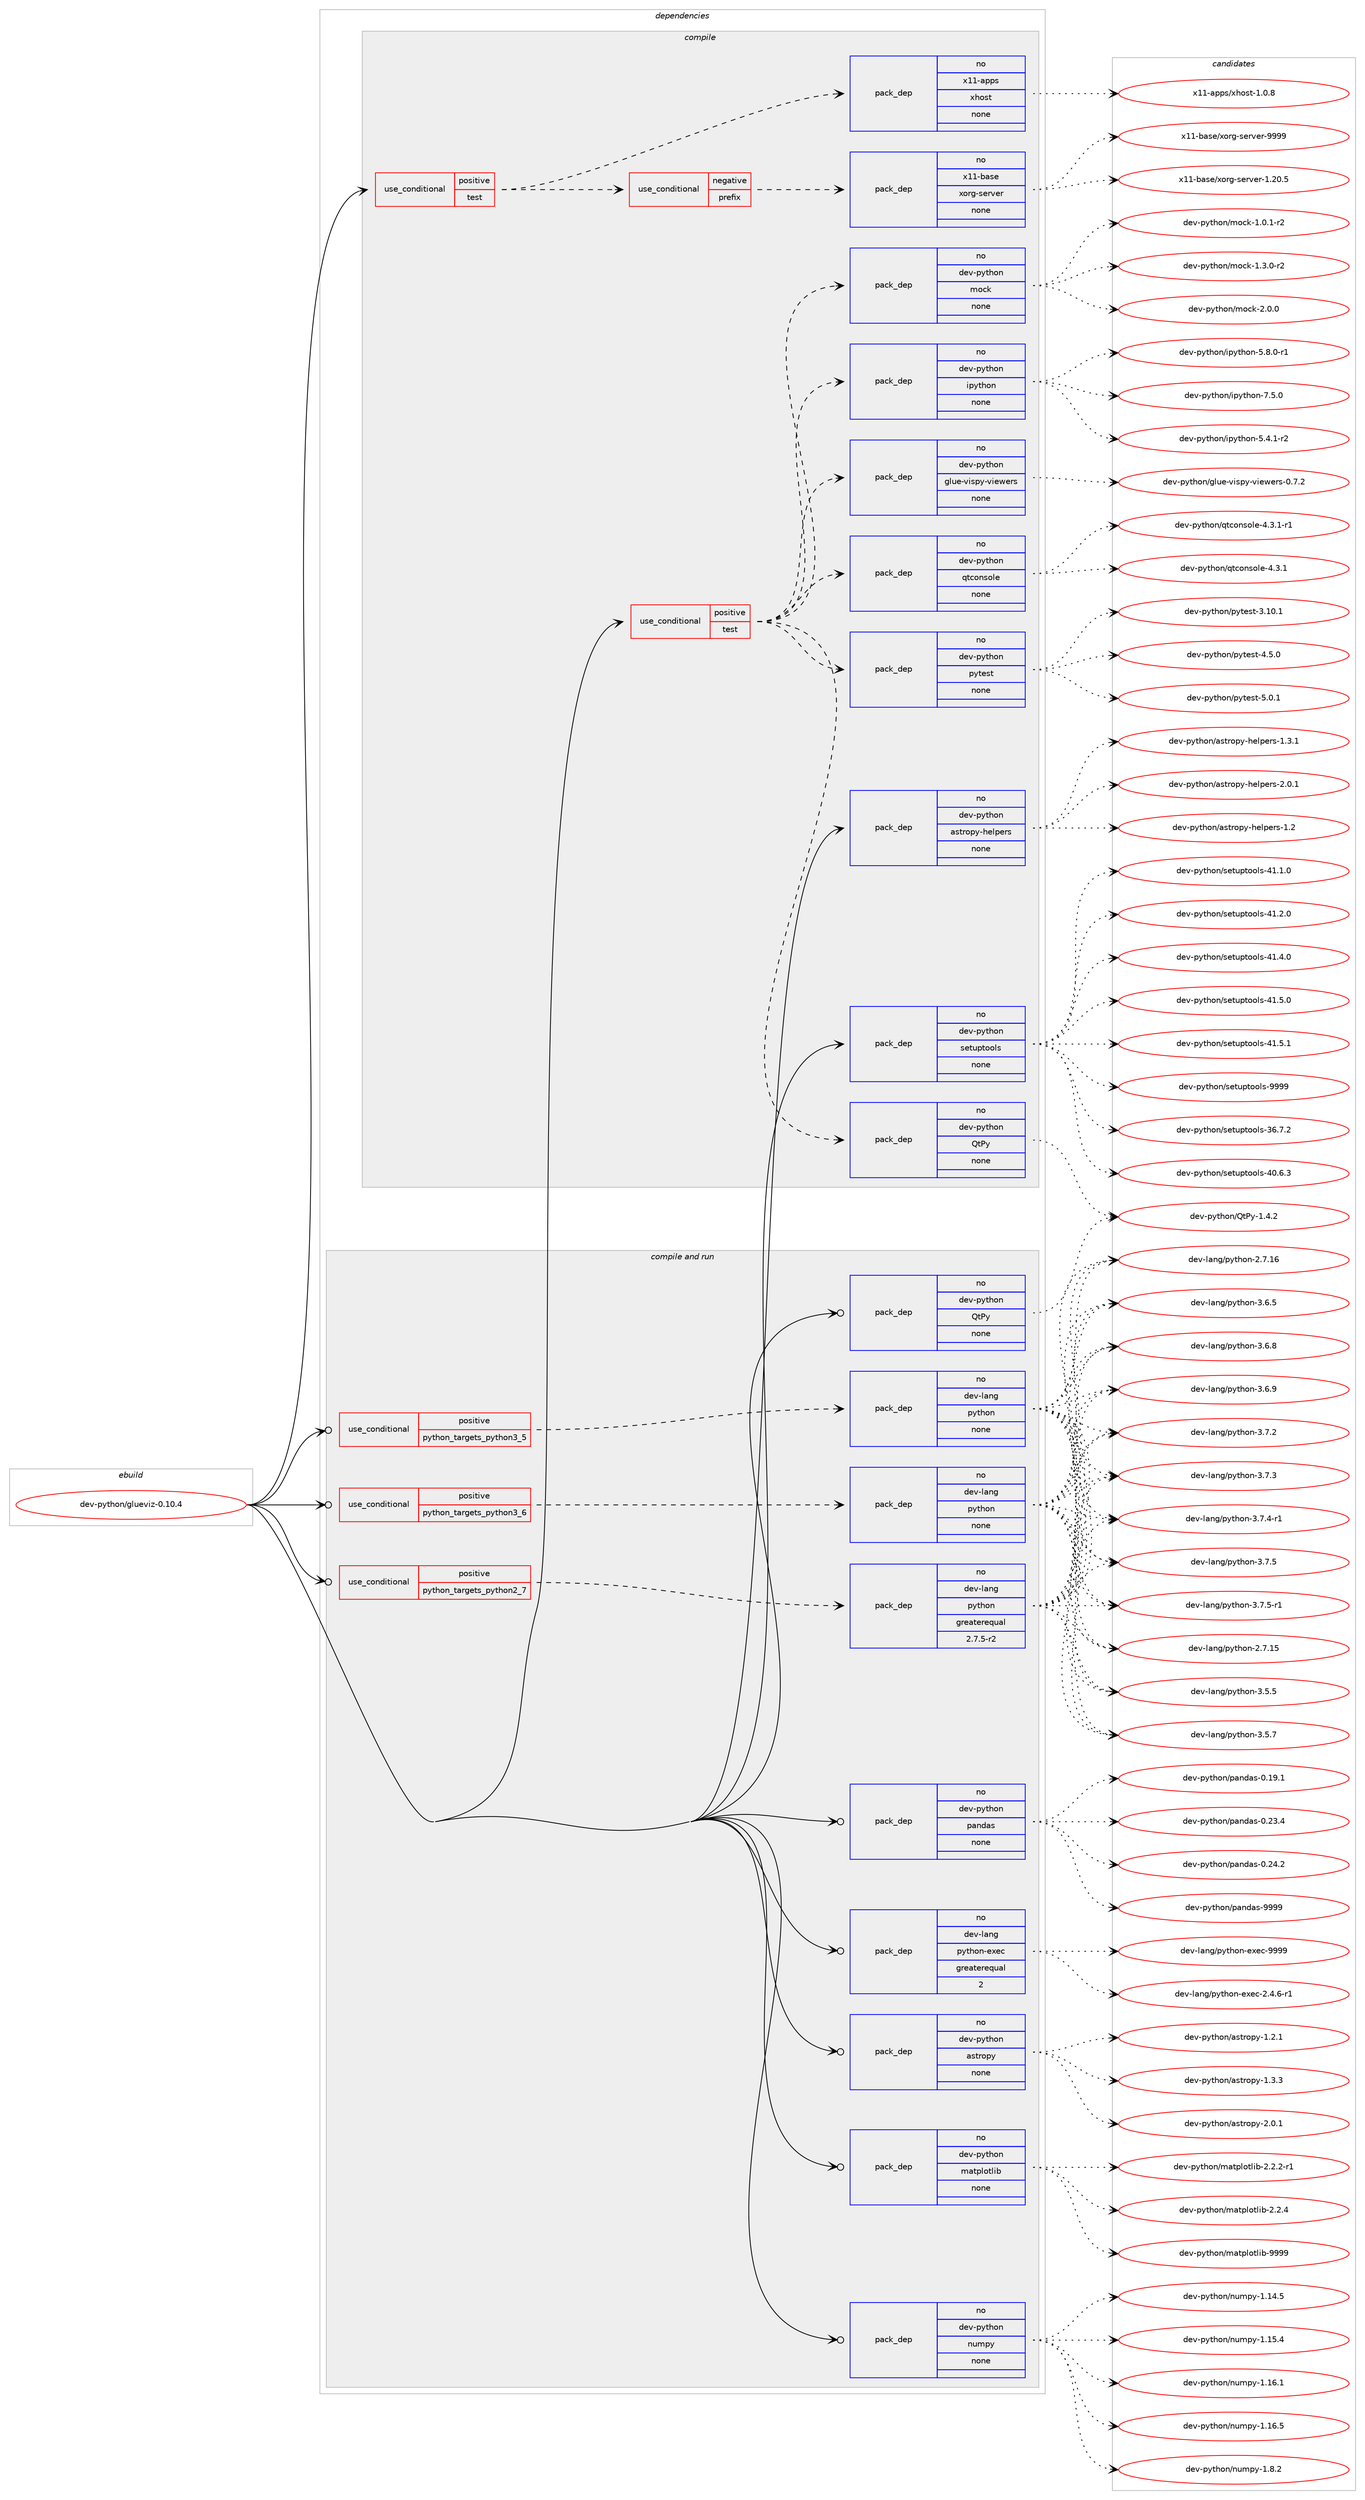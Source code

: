 digraph prolog {

# *************
# Graph options
# *************

newrank=true;
concentrate=true;
compound=true;
graph [rankdir=LR,fontname=Helvetica,fontsize=10,ranksep=1.5];#, ranksep=2.5, nodesep=0.2];
edge  [arrowhead=vee];
node  [fontname=Helvetica,fontsize=10];

# **********
# The ebuild
# **********

subgraph cluster_leftcol {
color=gray;
rank=same;
label=<<i>ebuild</i>>;
id [label="dev-python/glueviz-0.10.4", color=red, width=4, href="../dev-python/glueviz-0.10.4.svg"];
}

# ****************
# The dependencies
# ****************

subgraph cluster_midcol {
color=gray;
label=<<i>dependencies</i>>;
subgraph cluster_compile {
fillcolor="#eeeeee";
style=filled;
label=<<i>compile</i>>;
subgraph cond140075 {
dependency606876 [label=<<TABLE BORDER="0" CELLBORDER="1" CELLSPACING="0" CELLPADDING="4"><TR><TD ROWSPAN="3" CELLPADDING="10">use_conditional</TD></TR><TR><TD>positive</TD></TR><TR><TD>test</TD></TR></TABLE>>, shape=none, color=red];
subgraph cond140076 {
dependency606877 [label=<<TABLE BORDER="0" CELLBORDER="1" CELLSPACING="0" CELLPADDING="4"><TR><TD ROWSPAN="3" CELLPADDING="10">use_conditional</TD></TR><TR><TD>negative</TD></TR><TR><TD>prefix</TD></TR></TABLE>>, shape=none, color=red];
subgraph pack455004 {
dependency606878 [label=<<TABLE BORDER="0" CELLBORDER="1" CELLSPACING="0" CELLPADDING="4" WIDTH="220"><TR><TD ROWSPAN="6" CELLPADDING="30">pack_dep</TD></TR><TR><TD WIDTH="110">no</TD></TR><TR><TD>x11-base</TD></TR><TR><TD>xorg-server</TD></TR><TR><TD>none</TD></TR><TR><TD></TD></TR></TABLE>>, shape=none, color=blue];
}
dependency606877:e -> dependency606878:w [weight=20,style="dashed",arrowhead="vee"];
}
dependency606876:e -> dependency606877:w [weight=20,style="dashed",arrowhead="vee"];
subgraph pack455005 {
dependency606879 [label=<<TABLE BORDER="0" CELLBORDER="1" CELLSPACING="0" CELLPADDING="4" WIDTH="220"><TR><TD ROWSPAN="6" CELLPADDING="30">pack_dep</TD></TR><TR><TD WIDTH="110">no</TD></TR><TR><TD>x11-apps</TD></TR><TR><TD>xhost</TD></TR><TR><TD>none</TD></TR><TR><TD></TD></TR></TABLE>>, shape=none, color=blue];
}
dependency606876:e -> dependency606879:w [weight=20,style="dashed",arrowhead="vee"];
}
id:e -> dependency606876:w [weight=20,style="solid",arrowhead="vee"];
subgraph cond140077 {
dependency606880 [label=<<TABLE BORDER="0" CELLBORDER="1" CELLSPACING="0" CELLPADDING="4"><TR><TD ROWSPAN="3" CELLPADDING="10">use_conditional</TD></TR><TR><TD>positive</TD></TR><TR><TD>test</TD></TR></TABLE>>, shape=none, color=red];
subgraph pack455006 {
dependency606881 [label=<<TABLE BORDER="0" CELLBORDER="1" CELLSPACING="0" CELLPADDING="4" WIDTH="220"><TR><TD ROWSPAN="6" CELLPADDING="30">pack_dep</TD></TR><TR><TD WIDTH="110">no</TD></TR><TR><TD>dev-python</TD></TR><TR><TD>glue-vispy-viewers</TD></TR><TR><TD>none</TD></TR><TR><TD></TD></TR></TABLE>>, shape=none, color=blue];
}
dependency606880:e -> dependency606881:w [weight=20,style="dashed",arrowhead="vee"];
subgraph pack455007 {
dependency606882 [label=<<TABLE BORDER="0" CELLBORDER="1" CELLSPACING="0" CELLPADDING="4" WIDTH="220"><TR><TD ROWSPAN="6" CELLPADDING="30">pack_dep</TD></TR><TR><TD WIDTH="110">no</TD></TR><TR><TD>dev-python</TD></TR><TR><TD>ipython</TD></TR><TR><TD>none</TD></TR><TR><TD></TD></TR></TABLE>>, shape=none, color=blue];
}
dependency606880:e -> dependency606882:w [weight=20,style="dashed",arrowhead="vee"];
subgraph pack455008 {
dependency606883 [label=<<TABLE BORDER="0" CELLBORDER="1" CELLSPACING="0" CELLPADDING="4" WIDTH="220"><TR><TD ROWSPAN="6" CELLPADDING="30">pack_dep</TD></TR><TR><TD WIDTH="110">no</TD></TR><TR><TD>dev-python</TD></TR><TR><TD>mock</TD></TR><TR><TD>none</TD></TR><TR><TD></TD></TR></TABLE>>, shape=none, color=blue];
}
dependency606880:e -> dependency606883:w [weight=20,style="dashed",arrowhead="vee"];
subgraph pack455009 {
dependency606884 [label=<<TABLE BORDER="0" CELLBORDER="1" CELLSPACING="0" CELLPADDING="4" WIDTH="220"><TR><TD ROWSPAN="6" CELLPADDING="30">pack_dep</TD></TR><TR><TD WIDTH="110">no</TD></TR><TR><TD>dev-python</TD></TR><TR><TD>pytest</TD></TR><TR><TD>none</TD></TR><TR><TD></TD></TR></TABLE>>, shape=none, color=blue];
}
dependency606880:e -> dependency606884:w [weight=20,style="dashed",arrowhead="vee"];
subgraph pack455010 {
dependency606885 [label=<<TABLE BORDER="0" CELLBORDER="1" CELLSPACING="0" CELLPADDING="4" WIDTH="220"><TR><TD ROWSPAN="6" CELLPADDING="30">pack_dep</TD></TR><TR><TD WIDTH="110">no</TD></TR><TR><TD>dev-python</TD></TR><TR><TD>qtconsole</TD></TR><TR><TD>none</TD></TR><TR><TD></TD></TR></TABLE>>, shape=none, color=blue];
}
dependency606880:e -> dependency606885:w [weight=20,style="dashed",arrowhead="vee"];
subgraph pack455011 {
dependency606886 [label=<<TABLE BORDER="0" CELLBORDER="1" CELLSPACING="0" CELLPADDING="4" WIDTH="220"><TR><TD ROWSPAN="6" CELLPADDING="30">pack_dep</TD></TR><TR><TD WIDTH="110">no</TD></TR><TR><TD>dev-python</TD></TR><TR><TD>QtPy</TD></TR><TR><TD>none</TD></TR><TR><TD></TD></TR></TABLE>>, shape=none, color=blue];
}
dependency606880:e -> dependency606886:w [weight=20,style="dashed",arrowhead="vee"];
}
id:e -> dependency606880:w [weight=20,style="solid",arrowhead="vee"];
subgraph pack455012 {
dependency606887 [label=<<TABLE BORDER="0" CELLBORDER="1" CELLSPACING="0" CELLPADDING="4" WIDTH="220"><TR><TD ROWSPAN="6" CELLPADDING="30">pack_dep</TD></TR><TR><TD WIDTH="110">no</TD></TR><TR><TD>dev-python</TD></TR><TR><TD>astropy-helpers</TD></TR><TR><TD>none</TD></TR><TR><TD></TD></TR></TABLE>>, shape=none, color=blue];
}
id:e -> dependency606887:w [weight=20,style="solid",arrowhead="vee"];
subgraph pack455013 {
dependency606888 [label=<<TABLE BORDER="0" CELLBORDER="1" CELLSPACING="0" CELLPADDING="4" WIDTH="220"><TR><TD ROWSPAN="6" CELLPADDING="30">pack_dep</TD></TR><TR><TD WIDTH="110">no</TD></TR><TR><TD>dev-python</TD></TR><TR><TD>setuptools</TD></TR><TR><TD>none</TD></TR><TR><TD></TD></TR></TABLE>>, shape=none, color=blue];
}
id:e -> dependency606888:w [weight=20,style="solid",arrowhead="vee"];
}
subgraph cluster_compileandrun {
fillcolor="#eeeeee";
style=filled;
label=<<i>compile and run</i>>;
subgraph cond140078 {
dependency606889 [label=<<TABLE BORDER="0" CELLBORDER="1" CELLSPACING="0" CELLPADDING="4"><TR><TD ROWSPAN="3" CELLPADDING="10">use_conditional</TD></TR><TR><TD>positive</TD></TR><TR><TD>python_targets_python2_7</TD></TR></TABLE>>, shape=none, color=red];
subgraph pack455014 {
dependency606890 [label=<<TABLE BORDER="0" CELLBORDER="1" CELLSPACING="0" CELLPADDING="4" WIDTH="220"><TR><TD ROWSPAN="6" CELLPADDING="30">pack_dep</TD></TR><TR><TD WIDTH="110">no</TD></TR><TR><TD>dev-lang</TD></TR><TR><TD>python</TD></TR><TR><TD>greaterequal</TD></TR><TR><TD>2.7.5-r2</TD></TR></TABLE>>, shape=none, color=blue];
}
dependency606889:e -> dependency606890:w [weight=20,style="dashed",arrowhead="vee"];
}
id:e -> dependency606889:w [weight=20,style="solid",arrowhead="odotvee"];
subgraph cond140079 {
dependency606891 [label=<<TABLE BORDER="0" CELLBORDER="1" CELLSPACING="0" CELLPADDING="4"><TR><TD ROWSPAN="3" CELLPADDING="10">use_conditional</TD></TR><TR><TD>positive</TD></TR><TR><TD>python_targets_python3_5</TD></TR></TABLE>>, shape=none, color=red];
subgraph pack455015 {
dependency606892 [label=<<TABLE BORDER="0" CELLBORDER="1" CELLSPACING="0" CELLPADDING="4" WIDTH="220"><TR><TD ROWSPAN="6" CELLPADDING="30">pack_dep</TD></TR><TR><TD WIDTH="110">no</TD></TR><TR><TD>dev-lang</TD></TR><TR><TD>python</TD></TR><TR><TD>none</TD></TR><TR><TD></TD></TR></TABLE>>, shape=none, color=blue];
}
dependency606891:e -> dependency606892:w [weight=20,style="dashed",arrowhead="vee"];
}
id:e -> dependency606891:w [weight=20,style="solid",arrowhead="odotvee"];
subgraph cond140080 {
dependency606893 [label=<<TABLE BORDER="0" CELLBORDER="1" CELLSPACING="0" CELLPADDING="4"><TR><TD ROWSPAN="3" CELLPADDING="10">use_conditional</TD></TR><TR><TD>positive</TD></TR><TR><TD>python_targets_python3_6</TD></TR></TABLE>>, shape=none, color=red];
subgraph pack455016 {
dependency606894 [label=<<TABLE BORDER="0" CELLBORDER="1" CELLSPACING="0" CELLPADDING="4" WIDTH="220"><TR><TD ROWSPAN="6" CELLPADDING="30">pack_dep</TD></TR><TR><TD WIDTH="110">no</TD></TR><TR><TD>dev-lang</TD></TR><TR><TD>python</TD></TR><TR><TD>none</TD></TR><TR><TD></TD></TR></TABLE>>, shape=none, color=blue];
}
dependency606893:e -> dependency606894:w [weight=20,style="dashed",arrowhead="vee"];
}
id:e -> dependency606893:w [weight=20,style="solid",arrowhead="odotvee"];
subgraph pack455017 {
dependency606895 [label=<<TABLE BORDER="0" CELLBORDER="1" CELLSPACING="0" CELLPADDING="4" WIDTH="220"><TR><TD ROWSPAN="6" CELLPADDING="30">pack_dep</TD></TR><TR><TD WIDTH="110">no</TD></TR><TR><TD>dev-lang</TD></TR><TR><TD>python-exec</TD></TR><TR><TD>greaterequal</TD></TR><TR><TD>2</TD></TR></TABLE>>, shape=none, color=blue];
}
id:e -> dependency606895:w [weight=20,style="solid",arrowhead="odotvee"];
subgraph pack455018 {
dependency606896 [label=<<TABLE BORDER="0" CELLBORDER="1" CELLSPACING="0" CELLPADDING="4" WIDTH="220"><TR><TD ROWSPAN="6" CELLPADDING="30">pack_dep</TD></TR><TR><TD WIDTH="110">no</TD></TR><TR><TD>dev-python</TD></TR><TR><TD>QtPy</TD></TR><TR><TD>none</TD></TR><TR><TD></TD></TR></TABLE>>, shape=none, color=blue];
}
id:e -> dependency606896:w [weight=20,style="solid",arrowhead="odotvee"];
subgraph pack455019 {
dependency606897 [label=<<TABLE BORDER="0" CELLBORDER="1" CELLSPACING="0" CELLPADDING="4" WIDTH="220"><TR><TD ROWSPAN="6" CELLPADDING="30">pack_dep</TD></TR><TR><TD WIDTH="110">no</TD></TR><TR><TD>dev-python</TD></TR><TR><TD>astropy</TD></TR><TR><TD>none</TD></TR><TR><TD></TD></TR></TABLE>>, shape=none, color=blue];
}
id:e -> dependency606897:w [weight=20,style="solid",arrowhead="odotvee"];
subgraph pack455020 {
dependency606898 [label=<<TABLE BORDER="0" CELLBORDER="1" CELLSPACING="0" CELLPADDING="4" WIDTH="220"><TR><TD ROWSPAN="6" CELLPADDING="30">pack_dep</TD></TR><TR><TD WIDTH="110">no</TD></TR><TR><TD>dev-python</TD></TR><TR><TD>matplotlib</TD></TR><TR><TD>none</TD></TR><TR><TD></TD></TR></TABLE>>, shape=none, color=blue];
}
id:e -> dependency606898:w [weight=20,style="solid",arrowhead="odotvee"];
subgraph pack455021 {
dependency606899 [label=<<TABLE BORDER="0" CELLBORDER="1" CELLSPACING="0" CELLPADDING="4" WIDTH="220"><TR><TD ROWSPAN="6" CELLPADDING="30">pack_dep</TD></TR><TR><TD WIDTH="110">no</TD></TR><TR><TD>dev-python</TD></TR><TR><TD>numpy</TD></TR><TR><TD>none</TD></TR><TR><TD></TD></TR></TABLE>>, shape=none, color=blue];
}
id:e -> dependency606899:w [weight=20,style="solid",arrowhead="odotvee"];
subgraph pack455022 {
dependency606900 [label=<<TABLE BORDER="0" CELLBORDER="1" CELLSPACING="0" CELLPADDING="4" WIDTH="220"><TR><TD ROWSPAN="6" CELLPADDING="30">pack_dep</TD></TR><TR><TD WIDTH="110">no</TD></TR><TR><TD>dev-python</TD></TR><TR><TD>pandas</TD></TR><TR><TD>none</TD></TR><TR><TD></TD></TR></TABLE>>, shape=none, color=blue];
}
id:e -> dependency606900:w [weight=20,style="solid",arrowhead="odotvee"];
}
subgraph cluster_run {
fillcolor="#eeeeee";
style=filled;
label=<<i>run</i>>;
}
}

# **************
# The candidates
# **************

subgraph cluster_choices {
rank=same;
color=gray;
label=<<i>candidates</i>>;

subgraph choice455004 {
color=black;
nodesep=1;
choice1204949459897115101471201111141034511510111411810111445494650484653 [label="x11-base/xorg-server-1.20.5", color=red, width=4,href="../x11-base/xorg-server-1.20.5.svg"];
choice120494945989711510147120111114103451151011141181011144557575757 [label="x11-base/xorg-server-9999", color=red, width=4,href="../x11-base/xorg-server-9999.svg"];
dependency606878:e -> choice1204949459897115101471201111141034511510111411810111445494650484653:w [style=dotted,weight="100"];
dependency606878:e -> choice120494945989711510147120111114103451151011141181011144557575757:w [style=dotted,weight="100"];
}
subgraph choice455005 {
color=black;
nodesep=1;
choice1204949459711211211547120104111115116454946484656 [label="x11-apps/xhost-1.0.8", color=red, width=4,href="../x11-apps/xhost-1.0.8.svg"];
dependency606879:e -> choice1204949459711211211547120104111115116454946484656:w [style=dotted,weight="100"];
}
subgraph choice455006 {
color=black;
nodesep=1;
choice10010111845112121116104111110471031081171014511810511511212145118105101119101114115454846554650 [label="dev-python/glue-vispy-viewers-0.7.2", color=red, width=4,href="../dev-python/glue-vispy-viewers-0.7.2.svg"];
dependency606881:e -> choice10010111845112121116104111110471031081171014511810511511212145118105101119101114115454846554650:w [style=dotted,weight="100"];
}
subgraph choice455007 {
color=black;
nodesep=1;
choice10010111845112121116104111110471051121211161041111104553465246494511450 [label="dev-python/ipython-5.4.1-r2", color=red, width=4,href="../dev-python/ipython-5.4.1-r2.svg"];
choice10010111845112121116104111110471051121211161041111104553465646484511449 [label="dev-python/ipython-5.8.0-r1", color=red, width=4,href="../dev-python/ipython-5.8.0-r1.svg"];
choice1001011184511212111610411111047105112121116104111110455546534648 [label="dev-python/ipython-7.5.0", color=red, width=4,href="../dev-python/ipython-7.5.0.svg"];
dependency606882:e -> choice10010111845112121116104111110471051121211161041111104553465246494511450:w [style=dotted,weight="100"];
dependency606882:e -> choice10010111845112121116104111110471051121211161041111104553465646484511449:w [style=dotted,weight="100"];
dependency606882:e -> choice1001011184511212111610411111047105112121116104111110455546534648:w [style=dotted,weight="100"];
}
subgraph choice455008 {
color=black;
nodesep=1;
choice1001011184511212111610411111047109111991074549464846494511450 [label="dev-python/mock-1.0.1-r2", color=red, width=4,href="../dev-python/mock-1.0.1-r2.svg"];
choice1001011184511212111610411111047109111991074549465146484511450 [label="dev-python/mock-1.3.0-r2", color=red, width=4,href="../dev-python/mock-1.3.0-r2.svg"];
choice100101118451121211161041111104710911199107455046484648 [label="dev-python/mock-2.0.0", color=red, width=4,href="../dev-python/mock-2.0.0.svg"];
dependency606883:e -> choice1001011184511212111610411111047109111991074549464846494511450:w [style=dotted,weight="100"];
dependency606883:e -> choice1001011184511212111610411111047109111991074549465146484511450:w [style=dotted,weight="100"];
dependency606883:e -> choice100101118451121211161041111104710911199107455046484648:w [style=dotted,weight="100"];
}
subgraph choice455009 {
color=black;
nodesep=1;
choice100101118451121211161041111104711212111610111511645514649484649 [label="dev-python/pytest-3.10.1", color=red, width=4,href="../dev-python/pytest-3.10.1.svg"];
choice1001011184511212111610411111047112121116101115116455246534648 [label="dev-python/pytest-4.5.0", color=red, width=4,href="../dev-python/pytest-4.5.0.svg"];
choice1001011184511212111610411111047112121116101115116455346484649 [label="dev-python/pytest-5.0.1", color=red, width=4,href="../dev-python/pytest-5.0.1.svg"];
dependency606884:e -> choice100101118451121211161041111104711212111610111511645514649484649:w [style=dotted,weight="100"];
dependency606884:e -> choice1001011184511212111610411111047112121116101115116455246534648:w [style=dotted,weight="100"];
dependency606884:e -> choice1001011184511212111610411111047112121116101115116455346484649:w [style=dotted,weight="100"];
}
subgraph choice455010 {
color=black;
nodesep=1;
choice100101118451121211161041111104711311699111110115111108101455246514649 [label="dev-python/qtconsole-4.3.1", color=red, width=4,href="../dev-python/qtconsole-4.3.1.svg"];
choice1001011184511212111610411111047113116991111101151111081014552465146494511449 [label="dev-python/qtconsole-4.3.1-r1", color=red, width=4,href="../dev-python/qtconsole-4.3.1-r1.svg"];
dependency606885:e -> choice100101118451121211161041111104711311699111110115111108101455246514649:w [style=dotted,weight="100"];
dependency606885:e -> choice1001011184511212111610411111047113116991111101151111081014552465146494511449:w [style=dotted,weight="100"];
}
subgraph choice455011 {
color=black;
nodesep=1;
choice10010111845112121116104111110478111680121454946524650 [label="dev-python/QtPy-1.4.2", color=red, width=4,href="../dev-python/QtPy-1.4.2.svg"];
dependency606886:e -> choice10010111845112121116104111110478111680121454946524650:w [style=dotted,weight="100"];
}
subgraph choice455012 {
color=black;
nodesep=1;
choice1001011184511212111610411111047971151161141111121214510410110811210111411545494650 [label="dev-python/astropy-helpers-1.2", color=red, width=4,href="../dev-python/astropy-helpers-1.2.svg"];
choice10010111845112121116104111110479711511611411111212145104101108112101114115454946514649 [label="dev-python/astropy-helpers-1.3.1", color=red, width=4,href="../dev-python/astropy-helpers-1.3.1.svg"];
choice10010111845112121116104111110479711511611411111212145104101108112101114115455046484649 [label="dev-python/astropy-helpers-2.0.1", color=red, width=4,href="../dev-python/astropy-helpers-2.0.1.svg"];
dependency606887:e -> choice1001011184511212111610411111047971151161141111121214510410110811210111411545494650:w [style=dotted,weight="100"];
dependency606887:e -> choice10010111845112121116104111110479711511611411111212145104101108112101114115454946514649:w [style=dotted,weight="100"];
dependency606887:e -> choice10010111845112121116104111110479711511611411111212145104101108112101114115455046484649:w [style=dotted,weight="100"];
}
subgraph choice455013 {
color=black;
nodesep=1;
choice100101118451121211161041111104711510111611711211611111110811545515446554650 [label="dev-python/setuptools-36.7.2", color=red, width=4,href="../dev-python/setuptools-36.7.2.svg"];
choice100101118451121211161041111104711510111611711211611111110811545524846544651 [label="dev-python/setuptools-40.6.3", color=red, width=4,href="../dev-python/setuptools-40.6.3.svg"];
choice100101118451121211161041111104711510111611711211611111110811545524946494648 [label="dev-python/setuptools-41.1.0", color=red, width=4,href="../dev-python/setuptools-41.1.0.svg"];
choice100101118451121211161041111104711510111611711211611111110811545524946504648 [label="dev-python/setuptools-41.2.0", color=red, width=4,href="../dev-python/setuptools-41.2.0.svg"];
choice100101118451121211161041111104711510111611711211611111110811545524946524648 [label="dev-python/setuptools-41.4.0", color=red, width=4,href="../dev-python/setuptools-41.4.0.svg"];
choice100101118451121211161041111104711510111611711211611111110811545524946534648 [label="dev-python/setuptools-41.5.0", color=red, width=4,href="../dev-python/setuptools-41.5.0.svg"];
choice100101118451121211161041111104711510111611711211611111110811545524946534649 [label="dev-python/setuptools-41.5.1", color=red, width=4,href="../dev-python/setuptools-41.5.1.svg"];
choice10010111845112121116104111110471151011161171121161111111081154557575757 [label="dev-python/setuptools-9999", color=red, width=4,href="../dev-python/setuptools-9999.svg"];
dependency606888:e -> choice100101118451121211161041111104711510111611711211611111110811545515446554650:w [style=dotted,weight="100"];
dependency606888:e -> choice100101118451121211161041111104711510111611711211611111110811545524846544651:w [style=dotted,weight="100"];
dependency606888:e -> choice100101118451121211161041111104711510111611711211611111110811545524946494648:w [style=dotted,weight="100"];
dependency606888:e -> choice100101118451121211161041111104711510111611711211611111110811545524946504648:w [style=dotted,weight="100"];
dependency606888:e -> choice100101118451121211161041111104711510111611711211611111110811545524946524648:w [style=dotted,weight="100"];
dependency606888:e -> choice100101118451121211161041111104711510111611711211611111110811545524946534648:w [style=dotted,weight="100"];
dependency606888:e -> choice100101118451121211161041111104711510111611711211611111110811545524946534649:w [style=dotted,weight="100"];
dependency606888:e -> choice10010111845112121116104111110471151011161171121161111111081154557575757:w [style=dotted,weight="100"];
}
subgraph choice455014 {
color=black;
nodesep=1;
choice10010111845108971101034711212111610411111045504655464953 [label="dev-lang/python-2.7.15", color=red, width=4,href="../dev-lang/python-2.7.15.svg"];
choice10010111845108971101034711212111610411111045504655464954 [label="dev-lang/python-2.7.16", color=red, width=4,href="../dev-lang/python-2.7.16.svg"];
choice100101118451089711010347112121116104111110455146534653 [label="dev-lang/python-3.5.5", color=red, width=4,href="../dev-lang/python-3.5.5.svg"];
choice100101118451089711010347112121116104111110455146534655 [label="dev-lang/python-3.5.7", color=red, width=4,href="../dev-lang/python-3.5.7.svg"];
choice100101118451089711010347112121116104111110455146544653 [label="dev-lang/python-3.6.5", color=red, width=4,href="../dev-lang/python-3.6.5.svg"];
choice100101118451089711010347112121116104111110455146544656 [label="dev-lang/python-3.6.8", color=red, width=4,href="../dev-lang/python-3.6.8.svg"];
choice100101118451089711010347112121116104111110455146544657 [label="dev-lang/python-3.6.9", color=red, width=4,href="../dev-lang/python-3.6.9.svg"];
choice100101118451089711010347112121116104111110455146554650 [label="dev-lang/python-3.7.2", color=red, width=4,href="../dev-lang/python-3.7.2.svg"];
choice100101118451089711010347112121116104111110455146554651 [label="dev-lang/python-3.7.3", color=red, width=4,href="../dev-lang/python-3.7.3.svg"];
choice1001011184510897110103471121211161041111104551465546524511449 [label="dev-lang/python-3.7.4-r1", color=red, width=4,href="../dev-lang/python-3.7.4-r1.svg"];
choice100101118451089711010347112121116104111110455146554653 [label="dev-lang/python-3.7.5", color=red, width=4,href="../dev-lang/python-3.7.5.svg"];
choice1001011184510897110103471121211161041111104551465546534511449 [label="dev-lang/python-3.7.5-r1", color=red, width=4,href="../dev-lang/python-3.7.5-r1.svg"];
dependency606890:e -> choice10010111845108971101034711212111610411111045504655464953:w [style=dotted,weight="100"];
dependency606890:e -> choice10010111845108971101034711212111610411111045504655464954:w [style=dotted,weight="100"];
dependency606890:e -> choice100101118451089711010347112121116104111110455146534653:w [style=dotted,weight="100"];
dependency606890:e -> choice100101118451089711010347112121116104111110455146534655:w [style=dotted,weight="100"];
dependency606890:e -> choice100101118451089711010347112121116104111110455146544653:w [style=dotted,weight="100"];
dependency606890:e -> choice100101118451089711010347112121116104111110455146544656:w [style=dotted,weight="100"];
dependency606890:e -> choice100101118451089711010347112121116104111110455146544657:w [style=dotted,weight="100"];
dependency606890:e -> choice100101118451089711010347112121116104111110455146554650:w [style=dotted,weight="100"];
dependency606890:e -> choice100101118451089711010347112121116104111110455146554651:w [style=dotted,weight="100"];
dependency606890:e -> choice1001011184510897110103471121211161041111104551465546524511449:w [style=dotted,weight="100"];
dependency606890:e -> choice100101118451089711010347112121116104111110455146554653:w [style=dotted,weight="100"];
dependency606890:e -> choice1001011184510897110103471121211161041111104551465546534511449:w [style=dotted,weight="100"];
}
subgraph choice455015 {
color=black;
nodesep=1;
choice10010111845108971101034711212111610411111045504655464953 [label="dev-lang/python-2.7.15", color=red, width=4,href="../dev-lang/python-2.7.15.svg"];
choice10010111845108971101034711212111610411111045504655464954 [label="dev-lang/python-2.7.16", color=red, width=4,href="../dev-lang/python-2.7.16.svg"];
choice100101118451089711010347112121116104111110455146534653 [label="dev-lang/python-3.5.5", color=red, width=4,href="../dev-lang/python-3.5.5.svg"];
choice100101118451089711010347112121116104111110455146534655 [label="dev-lang/python-3.5.7", color=red, width=4,href="../dev-lang/python-3.5.7.svg"];
choice100101118451089711010347112121116104111110455146544653 [label="dev-lang/python-3.6.5", color=red, width=4,href="../dev-lang/python-3.6.5.svg"];
choice100101118451089711010347112121116104111110455146544656 [label="dev-lang/python-3.6.8", color=red, width=4,href="../dev-lang/python-3.6.8.svg"];
choice100101118451089711010347112121116104111110455146544657 [label="dev-lang/python-3.6.9", color=red, width=4,href="../dev-lang/python-3.6.9.svg"];
choice100101118451089711010347112121116104111110455146554650 [label="dev-lang/python-3.7.2", color=red, width=4,href="../dev-lang/python-3.7.2.svg"];
choice100101118451089711010347112121116104111110455146554651 [label="dev-lang/python-3.7.3", color=red, width=4,href="../dev-lang/python-3.7.3.svg"];
choice1001011184510897110103471121211161041111104551465546524511449 [label="dev-lang/python-3.7.4-r1", color=red, width=4,href="../dev-lang/python-3.7.4-r1.svg"];
choice100101118451089711010347112121116104111110455146554653 [label="dev-lang/python-3.7.5", color=red, width=4,href="../dev-lang/python-3.7.5.svg"];
choice1001011184510897110103471121211161041111104551465546534511449 [label="dev-lang/python-3.7.5-r1", color=red, width=4,href="../dev-lang/python-3.7.5-r1.svg"];
dependency606892:e -> choice10010111845108971101034711212111610411111045504655464953:w [style=dotted,weight="100"];
dependency606892:e -> choice10010111845108971101034711212111610411111045504655464954:w [style=dotted,weight="100"];
dependency606892:e -> choice100101118451089711010347112121116104111110455146534653:w [style=dotted,weight="100"];
dependency606892:e -> choice100101118451089711010347112121116104111110455146534655:w [style=dotted,weight="100"];
dependency606892:e -> choice100101118451089711010347112121116104111110455146544653:w [style=dotted,weight="100"];
dependency606892:e -> choice100101118451089711010347112121116104111110455146544656:w [style=dotted,weight="100"];
dependency606892:e -> choice100101118451089711010347112121116104111110455146544657:w [style=dotted,weight="100"];
dependency606892:e -> choice100101118451089711010347112121116104111110455146554650:w [style=dotted,weight="100"];
dependency606892:e -> choice100101118451089711010347112121116104111110455146554651:w [style=dotted,weight="100"];
dependency606892:e -> choice1001011184510897110103471121211161041111104551465546524511449:w [style=dotted,weight="100"];
dependency606892:e -> choice100101118451089711010347112121116104111110455146554653:w [style=dotted,weight="100"];
dependency606892:e -> choice1001011184510897110103471121211161041111104551465546534511449:w [style=dotted,weight="100"];
}
subgraph choice455016 {
color=black;
nodesep=1;
choice10010111845108971101034711212111610411111045504655464953 [label="dev-lang/python-2.7.15", color=red, width=4,href="../dev-lang/python-2.7.15.svg"];
choice10010111845108971101034711212111610411111045504655464954 [label="dev-lang/python-2.7.16", color=red, width=4,href="../dev-lang/python-2.7.16.svg"];
choice100101118451089711010347112121116104111110455146534653 [label="dev-lang/python-3.5.5", color=red, width=4,href="../dev-lang/python-3.5.5.svg"];
choice100101118451089711010347112121116104111110455146534655 [label="dev-lang/python-3.5.7", color=red, width=4,href="../dev-lang/python-3.5.7.svg"];
choice100101118451089711010347112121116104111110455146544653 [label="dev-lang/python-3.6.5", color=red, width=4,href="../dev-lang/python-3.6.5.svg"];
choice100101118451089711010347112121116104111110455146544656 [label="dev-lang/python-3.6.8", color=red, width=4,href="../dev-lang/python-3.6.8.svg"];
choice100101118451089711010347112121116104111110455146544657 [label="dev-lang/python-3.6.9", color=red, width=4,href="../dev-lang/python-3.6.9.svg"];
choice100101118451089711010347112121116104111110455146554650 [label="dev-lang/python-3.7.2", color=red, width=4,href="../dev-lang/python-3.7.2.svg"];
choice100101118451089711010347112121116104111110455146554651 [label="dev-lang/python-3.7.3", color=red, width=4,href="../dev-lang/python-3.7.3.svg"];
choice1001011184510897110103471121211161041111104551465546524511449 [label="dev-lang/python-3.7.4-r1", color=red, width=4,href="../dev-lang/python-3.7.4-r1.svg"];
choice100101118451089711010347112121116104111110455146554653 [label="dev-lang/python-3.7.5", color=red, width=4,href="../dev-lang/python-3.7.5.svg"];
choice1001011184510897110103471121211161041111104551465546534511449 [label="dev-lang/python-3.7.5-r1", color=red, width=4,href="../dev-lang/python-3.7.5-r1.svg"];
dependency606894:e -> choice10010111845108971101034711212111610411111045504655464953:w [style=dotted,weight="100"];
dependency606894:e -> choice10010111845108971101034711212111610411111045504655464954:w [style=dotted,weight="100"];
dependency606894:e -> choice100101118451089711010347112121116104111110455146534653:w [style=dotted,weight="100"];
dependency606894:e -> choice100101118451089711010347112121116104111110455146534655:w [style=dotted,weight="100"];
dependency606894:e -> choice100101118451089711010347112121116104111110455146544653:w [style=dotted,weight="100"];
dependency606894:e -> choice100101118451089711010347112121116104111110455146544656:w [style=dotted,weight="100"];
dependency606894:e -> choice100101118451089711010347112121116104111110455146544657:w [style=dotted,weight="100"];
dependency606894:e -> choice100101118451089711010347112121116104111110455146554650:w [style=dotted,weight="100"];
dependency606894:e -> choice100101118451089711010347112121116104111110455146554651:w [style=dotted,weight="100"];
dependency606894:e -> choice1001011184510897110103471121211161041111104551465546524511449:w [style=dotted,weight="100"];
dependency606894:e -> choice100101118451089711010347112121116104111110455146554653:w [style=dotted,weight="100"];
dependency606894:e -> choice1001011184510897110103471121211161041111104551465546534511449:w [style=dotted,weight="100"];
}
subgraph choice455017 {
color=black;
nodesep=1;
choice10010111845108971101034711212111610411111045101120101994550465246544511449 [label="dev-lang/python-exec-2.4.6-r1", color=red, width=4,href="../dev-lang/python-exec-2.4.6-r1.svg"];
choice10010111845108971101034711212111610411111045101120101994557575757 [label="dev-lang/python-exec-9999", color=red, width=4,href="../dev-lang/python-exec-9999.svg"];
dependency606895:e -> choice10010111845108971101034711212111610411111045101120101994550465246544511449:w [style=dotted,weight="100"];
dependency606895:e -> choice10010111845108971101034711212111610411111045101120101994557575757:w [style=dotted,weight="100"];
}
subgraph choice455018 {
color=black;
nodesep=1;
choice10010111845112121116104111110478111680121454946524650 [label="dev-python/QtPy-1.4.2", color=red, width=4,href="../dev-python/QtPy-1.4.2.svg"];
dependency606896:e -> choice10010111845112121116104111110478111680121454946524650:w [style=dotted,weight="100"];
}
subgraph choice455019 {
color=black;
nodesep=1;
choice100101118451121211161041111104797115116114111112121454946504649 [label="dev-python/astropy-1.2.1", color=red, width=4,href="../dev-python/astropy-1.2.1.svg"];
choice100101118451121211161041111104797115116114111112121454946514651 [label="dev-python/astropy-1.3.3", color=red, width=4,href="../dev-python/astropy-1.3.3.svg"];
choice100101118451121211161041111104797115116114111112121455046484649 [label="dev-python/astropy-2.0.1", color=red, width=4,href="../dev-python/astropy-2.0.1.svg"];
dependency606897:e -> choice100101118451121211161041111104797115116114111112121454946504649:w [style=dotted,weight="100"];
dependency606897:e -> choice100101118451121211161041111104797115116114111112121454946514651:w [style=dotted,weight="100"];
dependency606897:e -> choice100101118451121211161041111104797115116114111112121455046484649:w [style=dotted,weight="100"];
}
subgraph choice455020 {
color=black;
nodesep=1;
choice100101118451121211161041111104710997116112108111116108105984550465046504511449 [label="dev-python/matplotlib-2.2.2-r1", color=red, width=4,href="../dev-python/matplotlib-2.2.2-r1.svg"];
choice10010111845112121116104111110471099711611210811111610810598455046504652 [label="dev-python/matplotlib-2.2.4", color=red, width=4,href="../dev-python/matplotlib-2.2.4.svg"];
choice100101118451121211161041111104710997116112108111116108105984557575757 [label="dev-python/matplotlib-9999", color=red, width=4,href="../dev-python/matplotlib-9999.svg"];
dependency606898:e -> choice100101118451121211161041111104710997116112108111116108105984550465046504511449:w [style=dotted,weight="100"];
dependency606898:e -> choice10010111845112121116104111110471099711611210811111610810598455046504652:w [style=dotted,weight="100"];
dependency606898:e -> choice100101118451121211161041111104710997116112108111116108105984557575757:w [style=dotted,weight="100"];
}
subgraph choice455021 {
color=black;
nodesep=1;
choice100101118451121211161041111104711011710911212145494649524653 [label="dev-python/numpy-1.14.5", color=red, width=4,href="../dev-python/numpy-1.14.5.svg"];
choice100101118451121211161041111104711011710911212145494649534652 [label="dev-python/numpy-1.15.4", color=red, width=4,href="../dev-python/numpy-1.15.4.svg"];
choice100101118451121211161041111104711011710911212145494649544649 [label="dev-python/numpy-1.16.1", color=red, width=4,href="../dev-python/numpy-1.16.1.svg"];
choice100101118451121211161041111104711011710911212145494649544653 [label="dev-python/numpy-1.16.5", color=red, width=4,href="../dev-python/numpy-1.16.5.svg"];
choice1001011184511212111610411111047110117109112121454946564650 [label="dev-python/numpy-1.8.2", color=red, width=4,href="../dev-python/numpy-1.8.2.svg"];
dependency606899:e -> choice100101118451121211161041111104711011710911212145494649524653:w [style=dotted,weight="100"];
dependency606899:e -> choice100101118451121211161041111104711011710911212145494649534652:w [style=dotted,weight="100"];
dependency606899:e -> choice100101118451121211161041111104711011710911212145494649544649:w [style=dotted,weight="100"];
dependency606899:e -> choice100101118451121211161041111104711011710911212145494649544653:w [style=dotted,weight="100"];
dependency606899:e -> choice1001011184511212111610411111047110117109112121454946564650:w [style=dotted,weight="100"];
}
subgraph choice455022 {
color=black;
nodesep=1;
choice1001011184511212111610411111047112971101009711545484649574649 [label="dev-python/pandas-0.19.1", color=red, width=4,href="../dev-python/pandas-0.19.1.svg"];
choice1001011184511212111610411111047112971101009711545484650514652 [label="dev-python/pandas-0.23.4", color=red, width=4,href="../dev-python/pandas-0.23.4.svg"];
choice1001011184511212111610411111047112971101009711545484650524650 [label="dev-python/pandas-0.24.2", color=red, width=4,href="../dev-python/pandas-0.24.2.svg"];
choice100101118451121211161041111104711297110100971154557575757 [label="dev-python/pandas-9999", color=red, width=4,href="../dev-python/pandas-9999.svg"];
dependency606900:e -> choice1001011184511212111610411111047112971101009711545484649574649:w [style=dotted,weight="100"];
dependency606900:e -> choice1001011184511212111610411111047112971101009711545484650514652:w [style=dotted,weight="100"];
dependency606900:e -> choice1001011184511212111610411111047112971101009711545484650524650:w [style=dotted,weight="100"];
dependency606900:e -> choice100101118451121211161041111104711297110100971154557575757:w [style=dotted,weight="100"];
}
}

}
